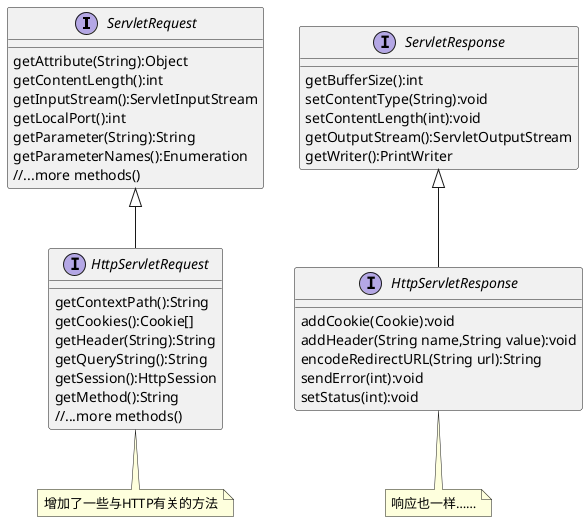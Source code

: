 @startuml
'https://plantuml.com/class-diagram

interface ServletRequest{
    getAttribute(String):Object
    getContentLength():int
    getInputStream():ServletInputStream
    getLocalPort():int
    getParameter(String):String
    getParameterNames():Enumeration
    //...more methods()
}
interface HttpServletRequest{
    getContextPath():String
    getCookies():Cookie[]
    getHeader(String):String
    getQueryString():String
    getSession():HttpSession
    getMethod():String
    //...more methods()
}

interface ServletResponse{
    getBufferSize():int
    setContentType(String):void
    setContentLength(int):void
    getOutputStream():ServletOutputStream
    getWriter():PrintWriter
}

interface HttpServletResponse{
    addCookie(Cookie):void
    addHeader(String name,String value):void
    encodeRedirectURL(String url):String
    sendError(int):void
    setStatus(int):void
}

ServletRequest <|-- HttpServletRequest
ServletResponse <|-- HttpServletResponse

note bottom of HttpServletRequest: 增加了一些与HTTP有关的方法
note bottom of HttpServletResponse: 响应也一样……
@enduml